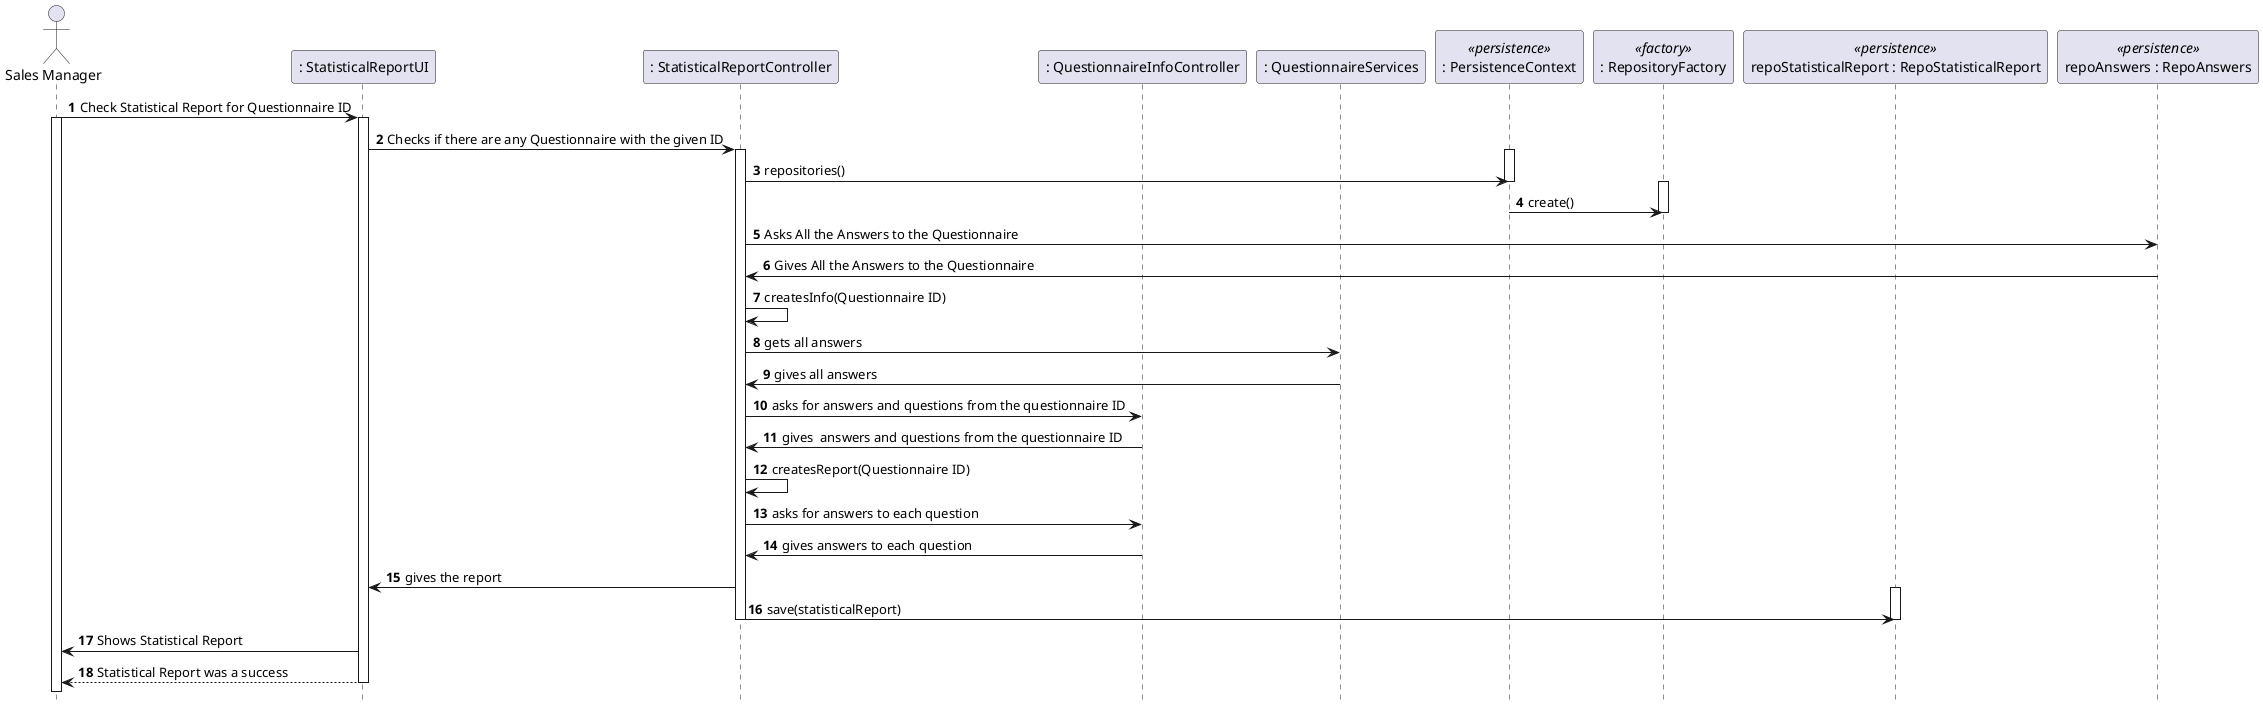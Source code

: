@startuml

autonumber
hide footbox

actor "Sales Manager" as actor
participant ": StatisticalReportUI" as ui
participant ": StatisticalReportController" as ctrl
participant ": QuestionnaireInfoController" as ctrlQ
participant ": QuestionnaireServices" as services
participant ": PersistenceContext" as persistence <<persistence>>
participant ": RepositoryFactory" as factory <<factory>>
participant "repoStatisticalReport : RepoStatisticalReport" as repo <<persistence>>
participant "repoAnswers : RepoAnswers" as repoA <<persistence>>

actor -> ui: Check Statistical Report for Questionnaire ID
activate ui
activate actor
ui -> ctrl: Checks if there are any Questionnaire with the given ID
activate ctrl
activate persistence
ctrl -> persistence: repositories()
deactivate persistence
activate factory
persistence -> factory: create()
deactivate factory

ctrl -> repoA: Asks All the Answers to the Questionnaire
repoA -> ctrl: Gives All the Answers to the Questionnaire
ctrl -> ctrl: createsInfo(Questionnaire ID)
ctrl -> services: gets all answers
services -> ctrl: gives all answers
ctrl -> ctrlQ: asks for answers and questions from the questionnaire ID
ctrlQ -> ctrl: gives  answers and questions from the questionnaire ID
ctrl -> ctrl: createsReport(Questionnaire ID)
ctrl -> ctrlQ: asks for answers to each question
ctrlQ -> ctrl: gives answers to each question
ctrl -> ui: gives the report

activate repo
ctrl -> repo : save(statisticalReport)

deactivate repo

deactivate ctrl



ui -> actor: Shows Statistical Report
ui --> actor: Statistical Report was a success
deactivate ui
@enduml
